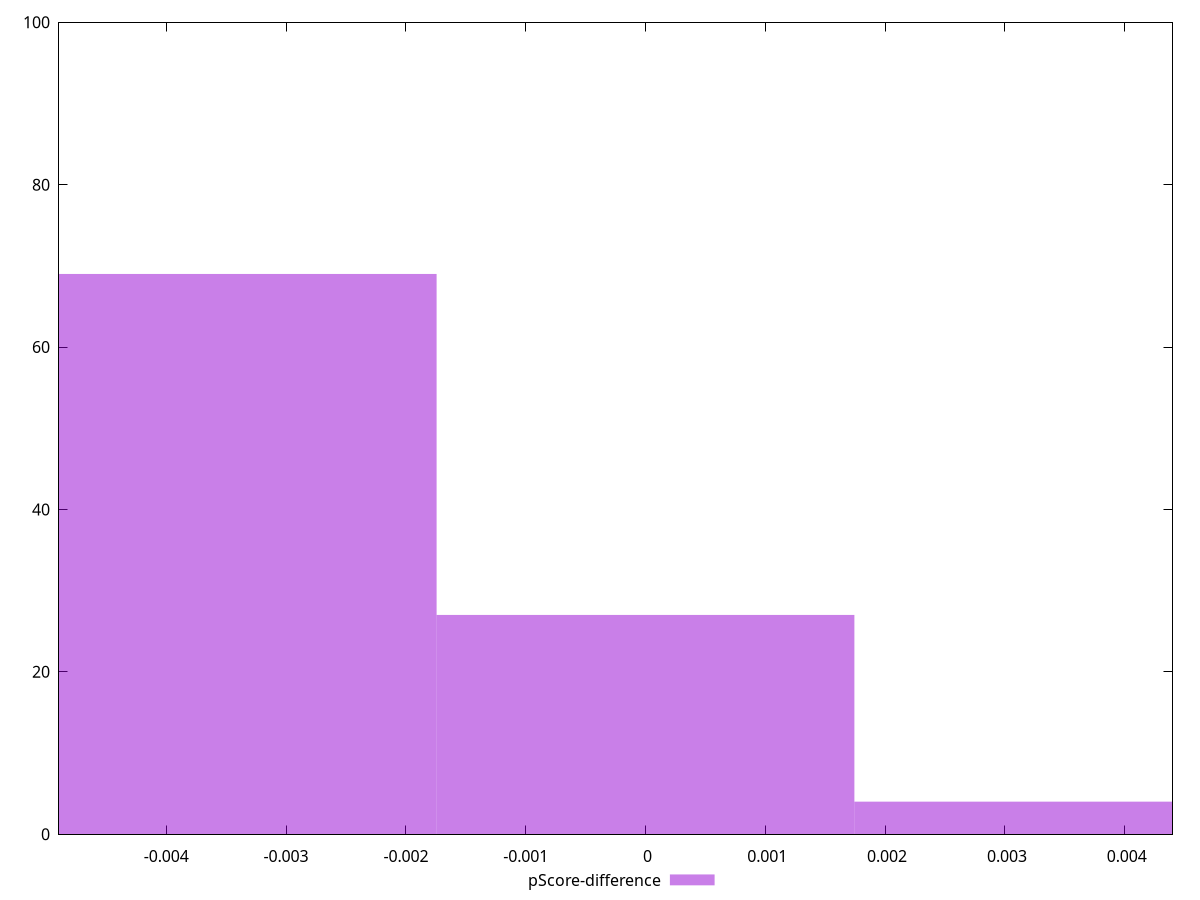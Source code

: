 reset

$pScoreDifference <<EOF
-0.003487404229759339 69
0 27
0.003487404229759339 4
EOF

set key outside below
set boxwidth 0.003487404229759339
set xrange [-0.004895752438466433:0.004399104022044811]
set yrange [0:100]
set trange [0:100]
set style fill transparent solid 0.5 noborder
set terminal svg size 640, 490 enhanced background rgb 'white'
set output "reports/report_00032_2021-02-25T10-28-15.087Z/interactive/samples/astro/pScore-difference/histogram.svg"

plot $pScoreDifference title "pScore-difference" with boxes

reset

